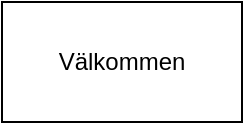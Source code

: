 <mxfile version="20.0.0" type="device"><diagram id="kUndqbalenfESKhzh2XI" name="Page-1"><mxGraphModel dx="782" dy="456" grid="1" gridSize="10" guides="1" tooltips="1" connect="1" arrows="1" fold="1" page="1" pageScale="1" pageWidth="827" pageHeight="1169" math="0" shadow="0"><root><mxCell id="0"/><mxCell id="1" parent="0"/><mxCell id="v7I9aR8WBUEOoFUr2bK9-1" value="Välkommen" style="rounded=0;whiteSpace=wrap;html=1;" vertex="1" parent="1"><mxGeometry x="210" y="110" width="120" height="60" as="geometry"/></mxCell></root></mxGraphModel></diagram></mxfile>